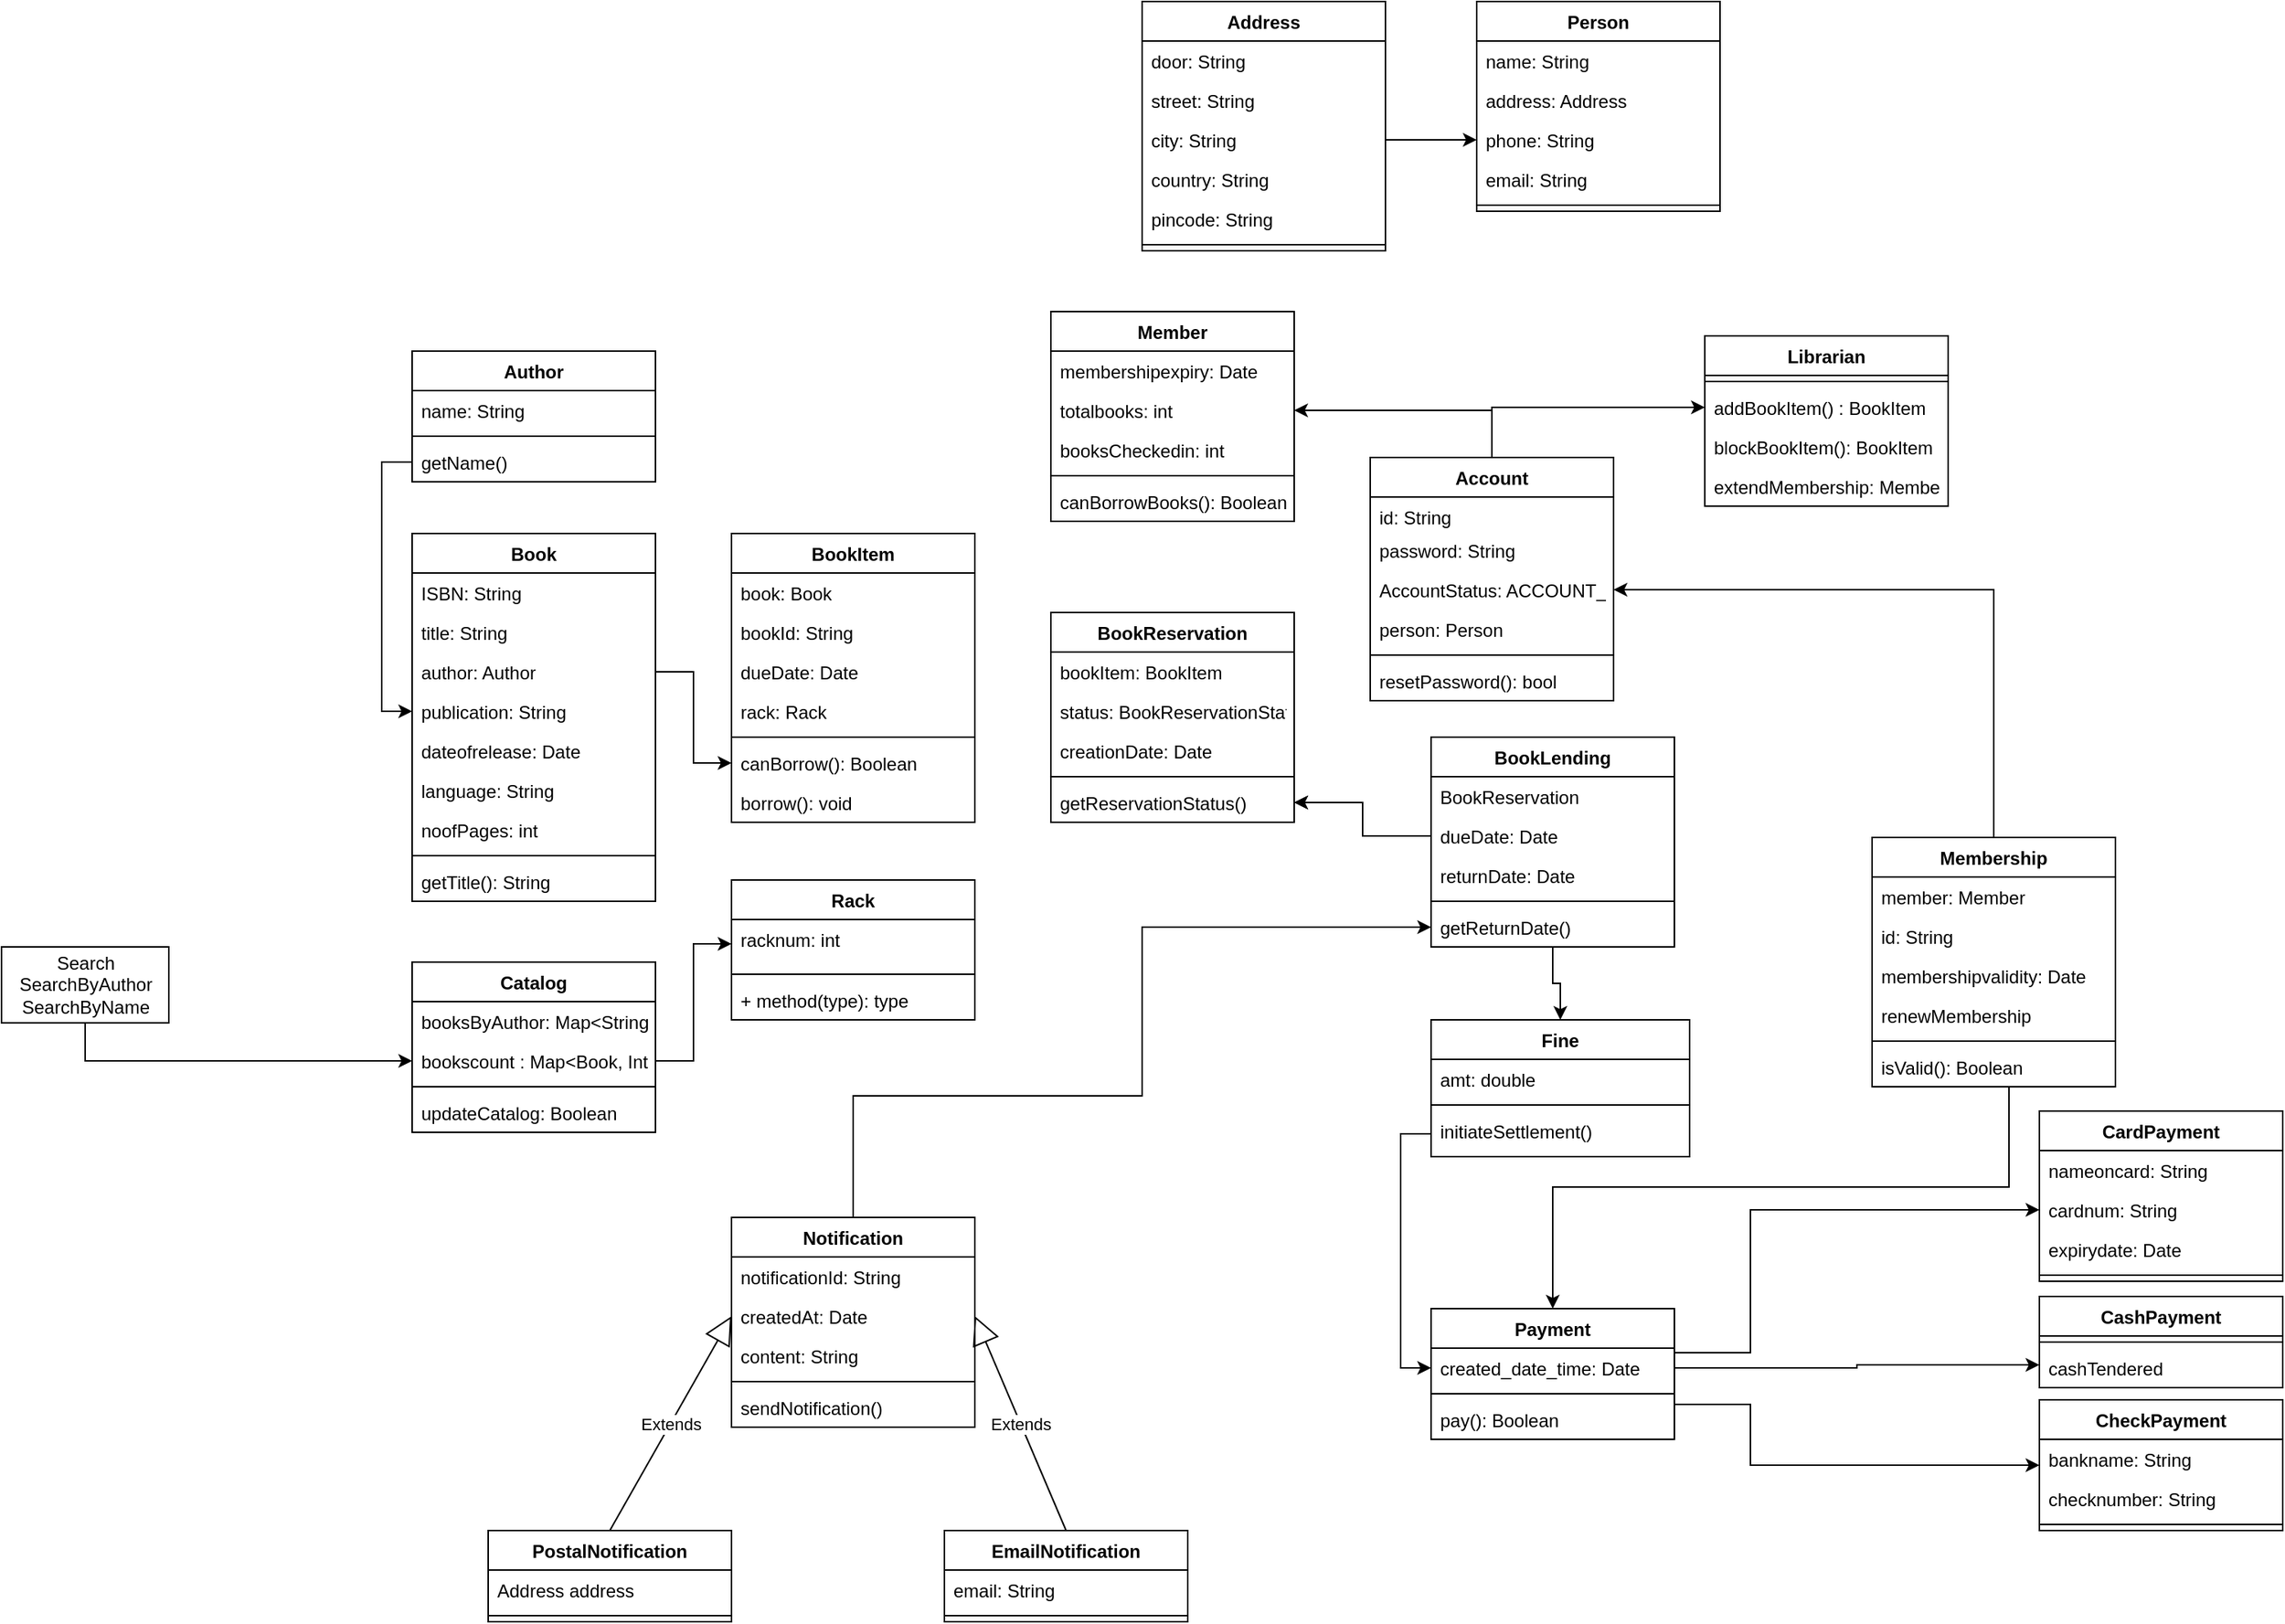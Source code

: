 <mxfile version="20.0.3" type="github">
  <diagram name="Page-1" id="929967ad-93f9-6ef4-fab6-5d389245f69c">
    <mxGraphModel dx="1038" dy="547" grid="1" gridSize="10" guides="1" tooltips="1" connect="1" arrows="1" fold="1" page="1" pageScale="1.5" pageWidth="1169" pageHeight="826" background="none" math="0" shadow="0">
      <root>
        <mxCell id="0" style=";html=1;" />
        <mxCell id="1" style=";html=1;" parent="0" />
        <mxCell id="6CaOJYa4ya2UThrh6aGW-163" style="edgeStyle=orthogonalEdgeStyle;rounded=0;orthogonalLoop=1;jettySize=auto;html=1;" edge="1" parent="1" source="6CaOJYa4ya2UThrh6aGW-1" target="6CaOJYa4ya2UThrh6aGW-20">
          <mxGeometry relative="1" as="geometry" />
        </mxCell>
        <mxCell id="6CaOJYa4ya2UThrh6aGW-165" style="edgeStyle=orthogonalEdgeStyle;rounded=0;orthogonalLoop=1;jettySize=auto;html=1;exitX=0.5;exitY=0;exitDx=0;exitDy=0;entryX=1;entryY=0.5;entryDx=0;entryDy=0;" edge="1" parent="1" source="6CaOJYa4ya2UThrh6aGW-1" target="6CaOJYa4ya2UThrh6aGW-27">
          <mxGeometry relative="1" as="geometry" />
        </mxCell>
        <mxCell id="6CaOJYa4ya2UThrh6aGW-1" value="Account" style="swimlane;fontStyle=1;align=center;verticalAlign=top;childLayout=stackLayout;horizontal=1;startSize=26;horizontalStack=0;resizeParent=1;resizeParentMax=0;resizeLast=0;collapsible=1;marginBottom=0;" vertex="1" parent="1">
          <mxGeometry x="1120" y="330" width="160" height="160" as="geometry" />
        </mxCell>
        <mxCell id="6CaOJYa4ya2UThrh6aGW-2" value="id: String" style="text;strokeColor=none;fillColor=none;align=left;verticalAlign=top;spacingLeft=4;spacingRight=4;overflow=hidden;rotatable=0;points=[[0,0.5],[1,0.5]];portConstraint=eastwest;" vertex="1" parent="6CaOJYa4ya2UThrh6aGW-1">
          <mxGeometry y="26" width="160" height="22" as="geometry" />
        </mxCell>
        <mxCell id="6CaOJYa4ya2UThrh6aGW-5" value="password: String" style="text;strokeColor=none;fillColor=none;align=left;verticalAlign=top;spacingLeft=4;spacingRight=4;overflow=hidden;rotatable=0;points=[[0,0.5],[1,0.5]];portConstraint=eastwest;" vertex="1" parent="6CaOJYa4ya2UThrh6aGW-1">
          <mxGeometry y="48" width="160" height="26" as="geometry" />
        </mxCell>
        <mxCell id="6CaOJYa4ya2UThrh6aGW-6" value="AccountStatus: ACCOUNT_STATUS" style="text;strokeColor=none;fillColor=none;align=left;verticalAlign=top;spacingLeft=4;spacingRight=4;overflow=hidden;rotatable=0;points=[[0,0.5],[1,0.5]];portConstraint=eastwest;" vertex="1" parent="6CaOJYa4ya2UThrh6aGW-1">
          <mxGeometry y="74" width="160" height="26" as="geometry" />
        </mxCell>
        <mxCell id="6CaOJYa4ya2UThrh6aGW-7" value="person: Person" style="text;strokeColor=none;fillColor=none;align=left;verticalAlign=top;spacingLeft=4;spacingRight=4;overflow=hidden;rotatable=0;points=[[0,0.5],[1,0.5]];portConstraint=eastwest;" vertex="1" parent="6CaOJYa4ya2UThrh6aGW-1">
          <mxGeometry y="100" width="160" height="26" as="geometry" />
        </mxCell>
        <mxCell id="6CaOJYa4ya2UThrh6aGW-3" value="" style="line;strokeWidth=1;fillColor=none;align=left;verticalAlign=middle;spacingTop=-1;spacingLeft=3;spacingRight=3;rotatable=0;labelPosition=right;points=[];portConstraint=eastwest;" vertex="1" parent="6CaOJYa4ya2UThrh6aGW-1">
          <mxGeometry y="126" width="160" height="8" as="geometry" />
        </mxCell>
        <mxCell id="6CaOJYa4ya2UThrh6aGW-4" value="resetPassword(): bool" style="text;strokeColor=none;fillColor=none;align=left;verticalAlign=top;spacingLeft=4;spacingRight=4;overflow=hidden;rotatable=0;points=[[0,0.5],[1,0.5]];portConstraint=eastwest;" vertex="1" parent="6CaOJYa4ya2UThrh6aGW-1">
          <mxGeometry y="134" width="160" height="26" as="geometry" />
        </mxCell>
        <mxCell id="6CaOJYa4ya2UThrh6aGW-17" value="Librarian" style="swimlane;fontStyle=1;align=center;verticalAlign=top;childLayout=stackLayout;horizontal=1;startSize=26;horizontalStack=0;resizeParent=1;resizeParentMax=0;resizeLast=0;collapsible=1;marginBottom=0;" vertex="1" parent="1">
          <mxGeometry x="1340" y="250" width="160" height="112" as="geometry" />
        </mxCell>
        <mxCell id="6CaOJYa4ya2UThrh6aGW-19" value="" style="line;strokeWidth=1;fillColor=none;align=left;verticalAlign=middle;spacingTop=-1;spacingLeft=3;spacingRight=3;rotatable=0;labelPosition=right;points=[];portConstraint=eastwest;" vertex="1" parent="6CaOJYa4ya2UThrh6aGW-17">
          <mxGeometry y="26" width="160" height="8" as="geometry" />
        </mxCell>
        <mxCell id="6CaOJYa4ya2UThrh6aGW-20" value="addBookItem() : BookItem" style="text;strokeColor=none;fillColor=none;align=left;verticalAlign=top;spacingLeft=4;spacingRight=4;overflow=hidden;rotatable=0;points=[[0,0.5],[1,0.5]];portConstraint=eastwest;" vertex="1" parent="6CaOJYa4ya2UThrh6aGW-17">
          <mxGeometry y="34" width="160" height="26" as="geometry" />
        </mxCell>
        <mxCell id="6CaOJYa4ya2UThrh6aGW-21" value="blockBookItem(): BookItem" style="text;strokeColor=none;fillColor=none;align=left;verticalAlign=top;spacingLeft=4;spacingRight=4;overflow=hidden;rotatable=0;points=[[0,0.5],[1,0.5]];portConstraint=eastwest;" vertex="1" parent="6CaOJYa4ya2UThrh6aGW-17">
          <mxGeometry y="60" width="160" height="26" as="geometry" />
        </mxCell>
        <mxCell id="6CaOJYa4ya2UThrh6aGW-22" value="extendMembership: Member" style="text;strokeColor=none;fillColor=none;align=left;verticalAlign=top;spacingLeft=4;spacingRight=4;overflow=hidden;rotatable=0;points=[[0,0.5],[1,0.5]];portConstraint=eastwest;" vertex="1" parent="6CaOJYa4ya2UThrh6aGW-17">
          <mxGeometry y="86" width="160" height="26" as="geometry" />
        </mxCell>
        <mxCell id="6CaOJYa4ya2UThrh6aGW-23" value="Member" style="swimlane;fontStyle=1;align=center;verticalAlign=top;childLayout=stackLayout;horizontal=1;startSize=26;horizontalStack=0;resizeParent=1;resizeParentMax=0;resizeLast=0;collapsible=1;marginBottom=0;" vertex="1" parent="1">
          <mxGeometry x="910" y="234" width="160" height="138" as="geometry" />
        </mxCell>
        <mxCell id="6CaOJYa4ya2UThrh6aGW-24" value="membershipexpiry: Date" style="text;strokeColor=none;fillColor=none;align=left;verticalAlign=top;spacingLeft=4;spacingRight=4;overflow=hidden;rotatable=0;points=[[0,0.5],[1,0.5]];portConstraint=eastwest;" vertex="1" parent="6CaOJYa4ya2UThrh6aGW-23">
          <mxGeometry y="26" width="160" height="26" as="geometry" />
        </mxCell>
        <mxCell id="6CaOJYa4ya2UThrh6aGW-27" value="totalbooks: int" style="text;strokeColor=none;fillColor=none;align=left;verticalAlign=top;spacingLeft=4;spacingRight=4;overflow=hidden;rotatable=0;points=[[0,0.5],[1,0.5]];portConstraint=eastwest;" vertex="1" parent="6CaOJYa4ya2UThrh6aGW-23">
          <mxGeometry y="52" width="160" height="26" as="geometry" />
        </mxCell>
        <mxCell id="6CaOJYa4ya2UThrh6aGW-28" value="booksCheckedin: int" style="text;strokeColor=none;fillColor=none;align=left;verticalAlign=top;spacingLeft=4;spacingRight=4;overflow=hidden;rotatable=0;points=[[0,0.5],[1,0.5]];portConstraint=eastwest;" vertex="1" parent="6CaOJYa4ya2UThrh6aGW-23">
          <mxGeometry y="78" width="160" height="26" as="geometry" />
        </mxCell>
        <mxCell id="6CaOJYa4ya2UThrh6aGW-25" value="" style="line;strokeWidth=1;fillColor=none;align=left;verticalAlign=middle;spacingTop=-1;spacingLeft=3;spacingRight=3;rotatable=0;labelPosition=right;points=[];portConstraint=eastwest;" vertex="1" parent="6CaOJYa4ya2UThrh6aGW-23">
          <mxGeometry y="104" width="160" height="8" as="geometry" />
        </mxCell>
        <mxCell id="6CaOJYa4ya2UThrh6aGW-26" value="canBorrowBooks(): Boolean" style="text;strokeColor=none;fillColor=none;align=left;verticalAlign=top;spacingLeft=4;spacingRight=4;overflow=hidden;rotatable=0;points=[[0,0.5],[1,0.5]];portConstraint=eastwest;" vertex="1" parent="6CaOJYa4ya2UThrh6aGW-23">
          <mxGeometry y="112" width="160" height="26" as="geometry" />
        </mxCell>
        <mxCell id="6CaOJYa4ya2UThrh6aGW-29" value="Person" style="swimlane;fontStyle=1;align=center;verticalAlign=top;childLayout=stackLayout;horizontal=1;startSize=26;horizontalStack=0;resizeParent=1;resizeParentMax=0;resizeLast=0;collapsible=1;marginBottom=0;" vertex="1" parent="1">
          <mxGeometry x="1190" y="30" width="160" height="138" as="geometry" />
        </mxCell>
        <mxCell id="6CaOJYa4ya2UThrh6aGW-30" value="name: String" style="text;strokeColor=none;fillColor=none;align=left;verticalAlign=top;spacingLeft=4;spacingRight=4;overflow=hidden;rotatable=0;points=[[0,0.5],[1,0.5]];portConstraint=eastwest;" vertex="1" parent="6CaOJYa4ya2UThrh6aGW-29">
          <mxGeometry y="26" width="160" height="26" as="geometry" />
        </mxCell>
        <mxCell id="6CaOJYa4ya2UThrh6aGW-33" value="address: Address" style="text;strokeColor=none;fillColor=none;align=left;verticalAlign=top;spacingLeft=4;spacingRight=4;overflow=hidden;rotatable=0;points=[[0,0.5],[1,0.5]];portConstraint=eastwest;" vertex="1" parent="6CaOJYa4ya2UThrh6aGW-29">
          <mxGeometry y="52" width="160" height="26" as="geometry" />
        </mxCell>
        <mxCell id="6CaOJYa4ya2UThrh6aGW-34" value="phone: String" style="text;strokeColor=none;fillColor=none;align=left;verticalAlign=top;spacingLeft=4;spacingRight=4;overflow=hidden;rotatable=0;points=[[0,0.5],[1,0.5]];portConstraint=eastwest;" vertex="1" parent="6CaOJYa4ya2UThrh6aGW-29">
          <mxGeometry y="78" width="160" height="26" as="geometry" />
        </mxCell>
        <mxCell id="6CaOJYa4ya2UThrh6aGW-35" value="email: String" style="text;strokeColor=none;fillColor=none;align=left;verticalAlign=top;spacingLeft=4;spacingRight=4;overflow=hidden;rotatable=0;points=[[0,0.5],[1,0.5]];portConstraint=eastwest;" vertex="1" parent="6CaOJYa4ya2UThrh6aGW-29">
          <mxGeometry y="104" width="160" height="26" as="geometry" />
        </mxCell>
        <mxCell id="6CaOJYa4ya2UThrh6aGW-31" value="" style="line;strokeWidth=1;fillColor=none;align=left;verticalAlign=middle;spacingTop=-1;spacingLeft=3;spacingRight=3;rotatable=0;labelPosition=right;points=[];portConstraint=eastwest;" vertex="1" parent="6CaOJYa4ya2UThrh6aGW-29">
          <mxGeometry y="130" width="160" height="8" as="geometry" />
        </mxCell>
        <mxCell id="6CaOJYa4ya2UThrh6aGW-36" value="Address" style="swimlane;fontStyle=1;align=center;verticalAlign=top;childLayout=stackLayout;horizontal=1;startSize=26;horizontalStack=0;resizeParent=1;resizeParentMax=0;resizeLast=0;collapsible=1;marginBottom=0;" vertex="1" parent="1">
          <mxGeometry x="970" y="30" width="160" height="164" as="geometry" />
        </mxCell>
        <mxCell id="6CaOJYa4ya2UThrh6aGW-41" value="door: String" style="text;strokeColor=none;fillColor=none;align=left;verticalAlign=top;spacingLeft=4;spacingRight=4;overflow=hidden;rotatable=0;points=[[0,0.5],[1,0.5]];portConstraint=eastwest;" vertex="1" parent="6CaOJYa4ya2UThrh6aGW-36">
          <mxGeometry y="26" width="160" height="26" as="geometry" />
        </mxCell>
        <mxCell id="6CaOJYa4ya2UThrh6aGW-42" value="street: String" style="text;strokeColor=none;fillColor=none;align=left;verticalAlign=top;spacingLeft=4;spacingRight=4;overflow=hidden;rotatable=0;points=[[0,0.5],[1,0.5]];portConstraint=eastwest;" vertex="1" parent="6CaOJYa4ya2UThrh6aGW-36">
          <mxGeometry y="52" width="160" height="26" as="geometry" />
        </mxCell>
        <mxCell id="6CaOJYa4ya2UThrh6aGW-43" value="city: String" style="text;strokeColor=none;fillColor=none;align=left;verticalAlign=top;spacingLeft=4;spacingRight=4;overflow=hidden;rotatable=0;points=[[0,0.5],[1,0.5]];portConstraint=eastwest;" vertex="1" parent="6CaOJYa4ya2UThrh6aGW-36">
          <mxGeometry y="78" width="160" height="26" as="geometry" />
        </mxCell>
        <mxCell id="6CaOJYa4ya2UThrh6aGW-44" value="country: String" style="text;strokeColor=none;fillColor=none;align=left;verticalAlign=top;spacingLeft=4;spacingRight=4;overflow=hidden;rotatable=0;points=[[0,0.5],[1,0.5]];portConstraint=eastwest;" vertex="1" parent="6CaOJYa4ya2UThrh6aGW-36">
          <mxGeometry y="104" width="160" height="26" as="geometry" />
        </mxCell>
        <mxCell id="6CaOJYa4ya2UThrh6aGW-37" value="pincode: String" style="text;strokeColor=none;fillColor=none;align=left;verticalAlign=top;spacingLeft=4;spacingRight=4;overflow=hidden;rotatable=0;points=[[0,0.5],[1,0.5]];portConstraint=eastwest;" vertex="1" parent="6CaOJYa4ya2UThrh6aGW-36">
          <mxGeometry y="130" width="160" height="26" as="geometry" />
        </mxCell>
        <mxCell id="6CaOJYa4ya2UThrh6aGW-38" value="" style="line;strokeWidth=1;fillColor=none;align=left;verticalAlign=middle;spacingTop=-1;spacingLeft=3;spacingRight=3;rotatable=0;labelPosition=right;points=[];portConstraint=eastwest;" vertex="1" parent="6CaOJYa4ya2UThrh6aGW-36">
          <mxGeometry y="156" width="160" height="8" as="geometry" />
        </mxCell>
        <mxCell id="6CaOJYa4ya2UThrh6aGW-40" value="" style="edgeStyle=orthogonalEdgeStyle;rounded=0;orthogonalLoop=1;jettySize=auto;html=1;exitX=1;exitY=0.5;exitDx=0;exitDy=0;" edge="1" parent="1" source="6CaOJYa4ya2UThrh6aGW-43" target="6CaOJYa4ya2UThrh6aGW-34">
          <mxGeometry relative="1" as="geometry" />
        </mxCell>
        <mxCell id="6CaOJYa4ya2UThrh6aGW-58" value="" style="edgeStyle=orthogonalEdgeStyle;rounded=0;orthogonalLoop=1;jettySize=auto;html=1;entryX=0;entryY=0.5;entryDx=0;entryDy=0;exitX=1;exitY=0.5;exitDx=0;exitDy=0;" edge="1" parent="1" source="6CaOJYa4ya2UThrh6aGW-50" target="6CaOJYa4ya2UThrh6aGW-59">
          <mxGeometry relative="1" as="geometry">
            <Array as="points">
              <mxPoint x="1370" y="919" />
              <mxPoint x="1370" y="825" />
            </Array>
          </mxGeometry>
        </mxCell>
        <mxCell id="6CaOJYa4ya2UThrh6aGW-46" value="Payment" style="swimlane;fontStyle=1;align=center;verticalAlign=top;childLayout=stackLayout;horizontal=1;startSize=26;horizontalStack=0;resizeParent=1;resizeParentMax=0;resizeLast=0;collapsible=1;marginBottom=0;" vertex="1" parent="1">
          <mxGeometry x="1160" y="890" width="160" height="86" as="geometry" />
        </mxCell>
        <mxCell id="6CaOJYa4ya2UThrh6aGW-50" value="created_date_time: Date" style="text;strokeColor=none;fillColor=none;align=left;verticalAlign=top;spacingLeft=4;spacingRight=4;overflow=hidden;rotatable=0;points=[[0,0.5],[1,0.5]];portConstraint=eastwest;" vertex="1" parent="6CaOJYa4ya2UThrh6aGW-46">
          <mxGeometry y="26" width="160" height="26" as="geometry" />
        </mxCell>
        <mxCell id="6CaOJYa4ya2UThrh6aGW-48" value="" style="line;strokeWidth=1;fillColor=none;align=left;verticalAlign=middle;spacingTop=-1;spacingLeft=3;spacingRight=3;rotatable=0;labelPosition=right;points=[];portConstraint=eastwest;" vertex="1" parent="6CaOJYa4ya2UThrh6aGW-46">
          <mxGeometry y="52" width="160" height="8" as="geometry" />
        </mxCell>
        <mxCell id="6CaOJYa4ya2UThrh6aGW-49" value="pay(): Boolean" style="text;strokeColor=none;fillColor=none;align=left;verticalAlign=top;spacingLeft=4;spacingRight=4;overflow=hidden;rotatable=0;points=[[0,0.5],[1,0.5]];portConstraint=eastwest;" vertex="1" parent="6CaOJYa4ya2UThrh6aGW-46">
          <mxGeometry y="60" width="160" height="26" as="geometry" />
        </mxCell>
        <mxCell id="6CaOJYa4ya2UThrh6aGW-53" value="CardPayment" style="swimlane;fontStyle=1;align=center;verticalAlign=top;childLayout=stackLayout;horizontal=1;startSize=26;horizontalStack=0;resizeParent=1;resizeParentMax=0;resizeLast=0;collapsible=1;marginBottom=0;" vertex="1" parent="1">
          <mxGeometry x="1560" y="760" width="160" height="112" as="geometry" />
        </mxCell>
        <mxCell id="6CaOJYa4ya2UThrh6aGW-54" value="nameoncard: String" style="text;strokeColor=none;fillColor=none;align=left;verticalAlign=top;spacingLeft=4;spacingRight=4;overflow=hidden;rotatable=0;points=[[0,0.5],[1,0.5]];portConstraint=eastwest;" vertex="1" parent="6CaOJYa4ya2UThrh6aGW-53">
          <mxGeometry y="26" width="160" height="26" as="geometry" />
        </mxCell>
        <mxCell id="6CaOJYa4ya2UThrh6aGW-59" value="cardnum: String" style="text;strokeColor=none;fillColor=none;align=left;verticalAlign=top;spacingLeft=4;spacingRight=4;overflow=hidden;rotatable=0;points=[[0,0.5],[1,0.5]];portConstraint=eastwest;" vertex="1" parent="6CaOJYa4ya2UThrh6aGW-53">
          <mxGeometry y="52" width="160" height="26" as="geometry" />
        </mxCell>
        <mxCell id="6CaOJYa4ya2UThrh6aGW-60" value="expirydate: Date" style="text;strokeColor=none;fillColor=none;align=left;verticalAlign=top;spacingLeft=4;spacingRight=4;overflow=hidden;rotatable=0;points=[[0,0.5],[1,0.5]];portConstraint=eastwest;" vertex="1" parent="6CaOJYa4ya2UThrh6aGW-53">
          <mxGeometry y="78" width="160" height="26" as="geometry" />
        </mxCell>
        <mxCell id="6CaOJYa4ya2UThrh6aGW-55" value="" style="line;strokeWidth=1;fillColor=none;align=left;verticalAlign=middle;spacingTop=-1;spacingLeft=3;spacingRight=3;rotatable=0;labelPosition=right;points=[];portConstraint=eastwest;" vertex="1" parent="6CaOJYa4ya2UThrh6aGW-53">
          <mxGeometry y="104" width="160" height="8" as="geometry" />
        </mxCell>
        <mxCell id="6CaOJYa4ya2UThrh6aGW-61" value="CashPayment" style="swimlane;fontStyle=1;align=center;verticalAlign=top;childLayout=stackLayout;horizontal=1;startSize=26;horizontalStack=0;resizeParent=1;resizeParentMax=0;resizeLast=0;collapsible=1;marginBottom=0;" vertex="1" parent="1">
          <mxGeometry x="1560" y="882" width="160" height="60" as="geometry" />
        </mxCell>
        <mxCell id="6CaOJYa4ya2UThrh6aGW-63" value="" style="line;strokeWidth=1;fillColor=none;align=left;verticalAlign=middle;spacingTop=-1;spacingLeft=3;spacingRight=3;rotatable=0;labelPosition=right;points=[];portConstraint=eastwest;" vertex="1" parent="6CaOJYa4ya2UThrh6aGW-61">
          <mxGeometry y="26" width="160" height="8" as="geometry" />
        </mxCell>
        <mxCell id="6CaOJYa4ya2UThrh6aGW-64" value="cashTendered" style="text;strokeColor=none;fillColor=none;align=left;verticalAlign=top;spacingLeft=4;spacingRight=4;overflow=hidden;rotatable=0;points=[[0,0.5],[1,0.5]];portConstraint=eastwest;" vertex="1" parent="6CaOJYa4ya2UThrh6aGW-61">
          <mxGeometry y="34" width="160" height="26" as="geometry" />
        </mxCell>
        <mxCell id="6CaOJYa4ya2UThrh6aGW-65" style="edgeStyle=orthogonalEdgeStyle;rounded=0;orthogonalLoop=1;jettySize=auto;html=1;exitX=1;exitY=0.5;exitDx=0;exitDy=0;entryX=0;entryY=0.75;entryDx=0;entryDy=0;" edge="1" parent="1" source="6CaOJYa4ya2UThrh6aGW-50" target="6CaOJYa4ya2UThrh6aGW-61">
          <mxGeometry relative="1" as="geometry" />
        </mxCell>
        <mxCell id="6CaOJYa4ya2UThrh6aGW-66" value="CheckPayment" style="swimlane;fontStyle=1;align=center;verticalAlign=top;childLayout=stackLayout;horizontal=1;startSize=26;horizontalStack=0;resizeParent=1;resizeParentMax=0;resizeLast=0;collapsible=1;marginBottom=0;" vertex="1" parent="1">
          <mxGeometry x="1560" y="950" width="160" height="86" as="geometry" />
        </mxCell>
        <mxCell id="6CaOJYa4ya2UThrh6aGW-67" value="bankname: String" style="text;strokeColor=none;fillColor=none;align=left;verticalAlign=top;spacingLeft=4;spacingRight=4;overflow=hidden;rotatable=0;points=[[0,0.5],[1,0.5]];portConstraint=eastwest;" vertex="1" parent="6CaOJYa4ya2UThrh6aGW-66">
          <mxGeometry y="26" width="160" height="26" as="geometry" />
        </mxCell>
        <mxCell id="6CaOJYa4ya2UThrh6aGW-71" value="checknumber: String" style="text;strokeColor=none;fillColor=none;align=left;verticalAlign=top;spacingLeft=4;spacingRight=4;overflow=hidden;rotatable=0;points=[[0,0.5],[1,0.5]];portConstraint=eastwest;" vertex="1" parent="6CaOJYa4ya2UThrh6aGW-66">
          <mxGeometry y="52" width="160" height="26" as="geometry" />
        </mxCell>
        <mxCell id="6CaOJYa4ya2UThrh6aGW-68" value="" style="line;strokeWidth=1;fillColor=none;align=left;verticalAlign=middle;spacingTop=-1;spacingLeft=3;spacingRight=3;rotatable=0;labelPosition=right;points=[];portConstraint=eastwest;" vertex="1" parent="6CaOJYa4ya2UThrh6aGW-66">
          <mxGeometry y="78" width="160" height="8" as="geometry" />
        </mxCell>
        <mxCell id="6CaOJYa4ya2UThrh6aGW-70" style="edgeStyle=orthogonalEdgeStyle;rounded=0;orthogonalLoop=1;jettySize=auto;html=1;exitX=1;exitY=0.5;exitDx=0;exitDy=0;entryX=0;entryY=0.5;entryDx=0;entryDy=0;" edge="1" parent="1" source="6CaOJYa4ya2UThrh6aGW-49" target="6CaOJYa4ya2UThrh6aGW-66">
          <mxGeometry relative="1" as="geometry">
            <Array as="points">
              <mxPoint x="1370" y="953" />
              <mxPoint x="1370" y="993" />
            </Array>
          </mxGeometry>
        </mxCell>
        <mxCell id="6CaOJYa4ya2UThrh6aGW-72" value="Fine" style="swimlane;fontStyle=1;align=center;verticalAlign=top;childLayout=stackLayout;horizontal=1;startSize=26;horizontalStack=0;resizeParent=1;resizeParentMax=0;resizeLast=0;collapsible=1;marginBottom=0;" vertex="1" parent="1">
          <mxGeometry x="1160" y="700" width="170" height="90" as="geometry" />
        </mxCell>
        <mxCell id="6CaOJYa4ya2UThrh6aGW-82" value="amt: double" style="text;strokeColor=none;fillColor=none;align=left;verticalAlign=top;spacingLeft=4;spacingRight=4;overflow=hidden;rotatable=0;points=[[0,0.5],[1,0.5]];portConstraint=eastwest;" vertex="1" parent="6CaOJYa4ya2UThrh6aGW-72">
          <mxGeometry y="26" width="170" height="26" as="geometry" />
        </mxCell>
        <mxCell id="6CaOJYa4ya2UThrh6aGW-74" value="" style="line;strokeWidth=1;fillColor=none;align=left;verticalAlign=middle;spacingTop=-1;spacingLeft=3;spacingRight=3;rotatable=0;labelPosition=right;points=[];portConstraint=eastwest;" vertex="1" parent="6CaOJYa4ya2UThrh6aGW-72">
          <mxGeometry y="52" width="170" height="8" as="geometry" />
        </mxCell>
        <mxCell id="6CaOJYa4ya2UThrh6aGW-75" value="initiateSettlement()" style="text;strokeColor=none;fillColor=none;align=left;verticalAlign=top;spacingLeft=4;spacingRight=4;overflow=hidden;rotatable=0;points=[[0,0.5],[1,0.5]];portConstraint=eastwest;" vertex="1" parent="6CaOJYa4ya2UThrh6aGW-72">
          <mxGeometry y="60" width="170" height="30" as="geometry" />
        </mxCell>
        <mxCell id="6CaOJYa4ya2UThrh6aGW-192" style="edgeStyle=orthogonalEdgeStyle;rounded=0;orthogonalLoop=1;jettySize=auto;html=1;entryX=1;entryY=0.5;entryDx=0;entryDy=0;" edge="1" parent="1" source="6CaOJYa4ya2UThrh6aGW-76" target="6CaOJYa4ya2UThrh6aGW-6">
          <mxGeometry relative="1" as="geometry" />
        </mxCell>
        <mxCell id="6CaOJYa4ya2UThrh6aGW-76" value="Membership" style="swimlane;fontStyle=1;align=center;verticalAlign=top;childLayout=stackLayout;horizontal=1;startSize=26;horizontalStack=0;resizeParent=1;resizeParentMax=0;resizeLast=0;collapsible=1;marginBottom=0;" vertex="1" parent="1">
          <mxGeometry x="1450" y="580" width="160" height="164" as="geometry" />
        </mxCell>
        <mxCell id="6CaOJYa4ya2UThrh6aGW-77" value="member: Member" style="text;strokeColor=none;fillColor=none;align=left;verticalAlign=top;spacingLeft=4;spacingRight=4;overflow=hidden;rotatable=0;points=[[0,0.5],[1,0.5]];portConstraint=eastwest;" vertex="1" parent="6CaOJYa4ya2UThrh6aGW-76">
          <mxGeometry y="26" width="160" height="26" as="geometry" />
        </mxCell>
        <mxCell id="6CaOJYa4ya2UThrh6aGW-89" value="id: String" style="text;strokeColor=none;fillColor=none;align=left;verticalAlign=top;spacingLeft=4;spacingRight=4;overflow=hidden;rotatable=0;points=[[0,0.5],[1,0.5]];portConstraint=eastwest;" vertex="1" parent="6CaOJYa4ya2UThrh6aGW-76">
          <mxGeometry y="52" width="160" height="26" as="geometry" />
        </mxCell>
        <mxCell id="6CaOJYa4ya2UThrh6aGW-83" value="membershipvalidity: Date" style="text;strokeColor=none;fillColor=none;align=left;verticalAlign=top;spacingLeft=4;spacingRight=4;overflow=hidden;rotatable=0;points=[[0,0.5],[1,0.5]];portConstraint=eastwest;" vertex="1" parent="6CaOJYa4ya2UThrh6aGW-76">
          <mxGeometry y="78" width="160" height="26" as="geometry" />
        </mxCell>
        <mxCell id="6CaOJYa4ya2UThrh6aGW-85" value="renewMembership" style="text;strokeColor=none;fillColor=none;align=left;verticalAlign=top;spacingLeft=4;spacingRight=4;overflow=hidden;rotatable=0;points=[[0,0.5],[1,0.5]];portConstraint=eastwest;" vertex="1" parent="6CaOJYa4ya2UThrh6aGW-76">
          <mxGeometry y="104" width="160" height="26" as="geometry" />
        </mxCell>
        <mxCell id="6CaOJYa4ya2UThrh6aGW-78" value="" style="line;strokeWidth=1;fillColor=none;align=left;verticalAlign=middle;spacingTop=-1;spacingLeft=3;spacingRight=3;rotatable=0;labelPosition=right;points=[];portConstraint=eastwest;" vertex="1" parent="6CaOJYa4ya2UThrh6aGW-76">
          <mxGeometry y="130" width="160" height="8" as="geometry" />
        </mxCell>
        <mxCell id="6CaOJYa4ya2UThrh6aGW-79" value="isValid(): Boolean" style="text;strokeColor=none;fillColor=none;align=left;verticalAlign=top;spacingLeft=4;spacingRight=4;overflow=hidden;rotatable=0;points=[[0,0.5],[1,0.5]];portConstraint=eastwest;" vertex="1" parent="6CaOJYa4ya2UThrh6aGW-76">
          <mxGeometry y="138" width="160" height="26" as="geometry" />
        </mxCell>
        <mxCell id="6CaOJYa4ya2UThrh6aGW-86" style="edgeStyle=orthogonalEdgeStyle;rounded=0;orthogonalLoop=1;jettySize=auto;html=1;" edge="1" parent="1" source="6CaOJYa4ya2UThrh6aGW-79" target="6CaOJYa4ya2UThrh6aGW-46">
          <mxGeometry relative="1" as="geometry">
            <Array as="points">
              <mxPoint x="1540" y="810" />
              <mxPoint x="1240" y="810" />
            </Array>
          </mxGeometry>
        </mxCell>
        <mxCell id="6CaOJYa4ya2UThrh6aGW-87" style="edgeStyle=orthogonalEdgeStyle;rounded=0;orthogonalLoop=1;jettySize=auto;html=1;entryX=0;entryY=0.5;entryDx=0;entryDy=0;" edge="1" parent="1" source="6CaOJYa4ya2UThrh6aGW-75" target="6CaOJYa4ya2UThrh6aGW-50">
          <mxGeometry relative="1" as="geometry" />
        </mxCell>
        <mxCell id="6CaOJYa4ya2UThrh6aGW-90" value="Author" style="swimlane;fontStyle=1;align=center;verticalAlign=top;childLayout=stackLayout;horizontal=1;startSize=26;horizontalStack=0;resizeParent=1;resizeParentMax=0;resizeLast=0;collapsible=1;marginBottom=0;" vertex="1" parent="1">
          <mxGeometry x="490" y="260" width="160" height="86" as="geometry" />
        </mxCell>
        <mxCell id="6CaOJYa4ya2UThrh6aGW-91" value="name: String" style="text;strokeColor=none;fillColor=none;align=left;verticalAlign=top;spacingLeft=4;spacingRight=4;overflow=hidden;rotatable=0;points=[[0,0.5],[1,0.5]];portConstraint=eastwest;" vertex="1" parent="6CaOJYa4ya2UThrh6aGW-90">
          <mxGeometry y="26" width="160" height="26" as="geometry" />
        </mxCell>
        <mxCell id="6CaOJYa4ya2UThrh6aGW-92" value="" style="line;strokeWidth=1;fillColor=none;align=left;verticalAlign=middle;spacingTop=-1;spacingLeft=3;spacingRight=3;rotatable=0;labelPosition=right;points=[];portConstraint=eastwest;" vertex="1" parent="6CaOJYa4ya2UThrh6aGW-90">
          <mxGeometry y="52" width="160" height="8" as="geometry" />
        </mxCell>
        <mxCell id="6CaOJYa4ya2UThrh6aGW-93" value="getName()" style="text;strokeColor=none;fillColor=none;align=left;verticalAlign=top;spacingLeft=4;spacingRight=4;overflow=hidden;rotatable=0;points=[[0,0.5],[1,0.5]];portConstraint=eastwest;" vertex="1" parent="6CaOJYa4ya2UThrh6aGW-90">
          <mxGeometry y="60" width="160" height="26" as="geometry" />
        </mxCell>
        <mxCell id="6CaOJYa4ya2UThrh6aGW-94" value="Book" style="swimlane;fontStyle=1;align=center;verticalAlign=top;childLayout=stackLayout;horizontal=1;startSize=26;horizontalStack=0;resizeParent=1;resizeParentMax=0;resizeLast=0;collapsible=1;marginBottom=0;" vertex="1" parent="1">
          <mxGeometry x="490" y="380" width="160" height="242" as="geometry" />
        </mxCell>
        <mxCell id="6CaOJYa4ya2UThrh6aGW-95" value="ISBN: String" style="text;strokeColor=none;fillColor=none;align=left;verticalAlign=top;spacingLeft=4;spacingRight=4;overflow=hidden;rotatable=0;points=[[0,0.5],[1,0.5]];portConstraint=eastwest;" vertex="1" parent="6CaOJYa4ya2UThrh6aGW-94">
          <mxGeometry y="26" width="160" height="26" as="geometry" />
        </mxCell>
        <mxCell id="6CaOJYa4ya2UThrh6aGW-98" value="title: String" style="text;strokeColor=none;fillColor=none;align=left;verticalAlign=top;spacingLeft=4;spacingRight=4;overflow=hidden;rotatable=0;points=[[0,0.5],[1,0.5]];portConstraint=eastwest;" vertex="1" parent="6CaOJYa4ya2UThrh6aGW-94">
          <mxGeometry y="52" width="160" height="26" as="geometry" />
        </mxCell>
        <mxCell id="6CaOJYa4ya2UThrh6aGW-99" value="author: Author" style="text;strokeColor=none;fillColor=none;align=left;verticalAlign=top;spacingLeft=4;spacingRight=4;overflow=hidden;rotatable=0;points=[[0,0.5],[1,0.5]];portConstraint=eastwest;" vertex="1" parent="6CaOJYa4ya2UThrh6aGW-94">
          <mxGeometry y="78" width="160" height="26" as="geometry" />
        </mxCell>
        <mxCell id="6CaOJYa4ya2UThrh6aGW-100" value="publication: String" style="text;strokeColor=none;fillColor=none;align=left;verticalAlign=top;spacingLeft=4;spacingRight=4;overflow=hidden;rotatable=0;points=[[0,0.5],[1,0.5]];portConstraint=eastwest;" vertex="1" parent="6CaOJYa4ya2UThrh6aGW-94">
          <mxGeometry y="104" width="160" height="26" as="geometry" />
        </mxCell>
        <mxCell id="6CaOJYa4ya2UThrh6aGW-101" value="dateofrelease: Date" style="text;strokeColor=none;fillColor=none;align=left;verticalAlign=top;spacingLeft=4;spacingRight=4;overflow=hidden;rotatable=0;points=[[0,0.5],[1,0.5]];portConstraint=eastwest;" vertex="1" parent="6CaOJYa4ya2UThrh6aGW-94">
          <mxGeometry y="130" width="160" height="26" as="geometry" />
        </mxCell>
        <mxCell id="6CaOJYa4ya2UThrh6aGW-102" value="language: String" style="text;strokeColor=none;fillColor=none;align=left;verticalAlign=top;spacingLeft=4;spacingRight=4;overflow=hidden;rotatable=0;points=[[0,0.5],[1,0.5]];portConstraint=eastwest;" vertex="1" parent="6CaOJYa4ya2UThrh6aGW-94">
          <mxGeometry y="156" width="160" height="26" as="geometry" />
        </mxCell>
        <mxCell id="6CaOJYa4ya2UThrh6aGW-103" value="noofPages: int" style="text;strokeColor=none;fillColor=none;align=left;verticalAlign=top;spacingLeft=4;spacingRight=4;overflow=hidden;rotatable=0;points=[[0,0.5],[1,0.5]];portConstraint=eastwest;" vertex="1" parent="6CaOJYa4ya2UThrh6aGW-94">
          <mxGeometry y="182" width="160" height="26" as="geometry" />
        </mxCell>
        <mxCell id="6CaOJYa4ya2UThrh6aGW-96" value="" style="line;strokeWidth=1;fillColor=none;align=left;verticalAlign=middle;spacingTop=-1;spacingLeft=3;spacingRight=3;rotatable=0;labelPosition=right;points=[];portConstraint=eastwest;" vertex="1" parent="6CaOJYa4ya2UThrh6aGW-94">
          <mxGeometry y="208" width="160" height="8" as="geometry" />
        </mxCell>
        <mxCell id="6CaOJYa4ya2UThrh6aGW-97" value="getTitle(): String" style="text;strokeColor=none;fillColor=none;align=left;verticalAlign=top;spacingLeft=4;spacingRight=4;overflow=hidden;rotatable=0;points=[[0,0.5],[1,0.5]];portConstraint=eastwest;" vertex="1" parent="6CaOJYa4ya2UThrh6aGW-94">
          <mxGeometry y="216" width="160" height="26" as="geometry" />
        </mxCell>
        <mxCell id="6CaOJYa4ya2UThrh6aGW-104" value="BookItem" style="swimlane;fontStyle=1;align=center;verticalAlign=top;childLayout=stackLayout;horizontal=1;startSize=26;horizontalStack=0;resizeParent=1;resizeParentMax=0;resizeLast=0;collapsible=1;marginBottom=0;" vertex="1" parent="1">
          <mxGeometry x="700" y="380" width="160" height="190" as="geometry" />
        </mxCell>
        <mxCell id="6CaOJYa4ya2UThrh6aGW-105" value="book: Book" style="text;strokeColor=none;fillColor=none;align=left;verticalAlign=top;spacingLeft=4;spacingRight=4;overflow=hidden;rotatable=0;points=[[0,0.5],[1,0.5]];portConstraint=eastwest;" vertex="1" parent="6CaOJYa4ya2UThrh6aGW-104">
          <mxGeometry y="26" width="160" height="26" as="geometry" />
        </mxCell>
        <mxCell id="6CaOJYa4ya2UThrh6aGW-108" value="bookId: String" style="text;strokeColor=none;fillColor=none;align=left;verticalAlign=top;spacingLeft=4;spacingRight=4;overflow=hidden;rotatable=0;points=[[0,0.5],[1,0.5]];portConstraint=eastwest;" vertex="1" parent="6CaOJYa4ya2UThrh6aGW-104">
          <mxGeometry y="52" width="160" height="26" as="geometry" />
        </mxCell>
        <mxCell id="6CaOJYa4ya2UThrh6aGW-114" value="dueDate: Date" style="text;strokeColor=none;fillColor=none;align=left;verticalAlign=top;spacingLeft=4;spacingRight=4;overflow=hidden;rotatable=0;points=[[0,0.5],[1,0.5]];portConstraint=eastwest;" vertex="1" parent="6CaOJYa4ya2UThrh6aGW-104">
          <mxGeometry y="78" width="160" height="26" as="geometry" />
        </mxCell>
        <mxCell id="6CaOJYa4ya2UThrh6aGW-123" value="rack: Rack" style="text;strokeColor=none;fillColor=none;align=left;verticalAlign=top;spacingLeft=4;spacingRight=4;overflow=hidden;rotatable=0;points=[[0,0.5],[1,0.5]];portConstraint=eastwest;" vertex="1" parent="6CaOJYa4ya2UThrh6aGW-104">
          <mxGeometry y="104" width="160" height="26" as="geometry" />
        </mxCell>
        <mxCell id="6CaOJYa4ya2UThrh6aGW-106" value="" style="line;strokeWidth=1;fillColor=none;align=left;verticalAlign=middle;spacingTop=-1;spacingLeft=3;spacingRight=3;rotatable=0;labelPosition=right;points=[];portConstraint=eastwest;" vertex="1" parent="6CaOJYa4ya2UThrh6aGW-104">
          <mxGeometry y="130" width="160" height="8" as="geometry" />
        </mxCell>
        <mxCell id="6CaOJYa4ya2UThrh6aGW-107" value="canBorrow(): Boolean" style="text;strokeColor=none;fillColor=none;align=left;verticalAlign=top;spacingLeft=4;spacingRight=4;overflow=hidden;rotatable=0;points=[[0,0.5],[1,0.5]];portConstraint=eastwest;" vertex="1" parent="6CaOJYa4ya2UThrh6aGW-104">
          <mxGeometry y="138" width="160" height="26" as="geometry" />
        </mxCell>
        <mxCell id="6CaOJYa4ya2UThrh6aGW-115" value="borrow(): void" style="text;strokeColor=none;fillColor=none;align=left;verticalAlign=top;spacingLeft=4;spacingRight=4;overflow=hidden;rotatable=0;points=[[0,0.5],[1,0.5]];portConstraint=eastwest;" vertex="1" parent="6CaOJYa4ya2UThrh6aGW-104">
          <mxGeometry y="164" width="160" height="26" as="geometry" />
        </mxCell>
        <mxCell id="6CaOJYa4ya2UThrh6aGW-116" value="" style="edgeStyle=orthogonalEdgeStyle;rounded=0;orthogonalLoop=1;jettySize=auto;html=1;" edge="1" parent="1" source="6CaOJYa4ya2UThrh6aGW-99" target="6CaOJYa4ya2UThrh6aGW-107">
          <mxGeometry relative="1" as="geometry" />
        </mxCell>
        <mxCell id="6CaOJYa4ya2UThrh6aGW-117" style="edgeStyle=orthogonalEdgeStyle;rounded=0;orthogonalLoop=1;jettySize=auto;html=1;entryX=0;entryY=0.5;entryDx=0;entryDy=0;" edge="1" parent="1" source="6CaOJYa4ya2UThrh6aGW-93" target="6CaOJYa4ya2UThrh6aGW-100">
          <mxGeometry relative="1" as="geometry" />
        </mxCell>
        <mxCell id="6CaOJYa4ya2UThrh6aGW-118" value="Rack" style="swimlane;fontStyle=1;align=center;verticalAlign=top;childLayout=stackLayout;horizontal=1;startSize=26;horizontalStack=0;resizeParent=1;resizeParentMax=0;resizeLast=0;collapsible=1;marginBottom=0;" vertex="1" parent="1">
          <mxGeometry x="700" y="608" width="160" height="92" as="geometry" />
        </mxCell>
        <mxCell id="6CaOJYa4ya2UThrh6aGW-119" value="racknum: int" style="text;strokeColor=none;fillColor=none;align=left;verticalAlign=top;spacingLeft=4;spacingRight=4;overflow=hidden;rotatable=0;points=[[0,0.5],[1,0.5]];portConstraint=eastwest;" vertex="1" parent="6CaOJYa4ya2UThrh6aGW-118">
          <mxGeometry y="26" width="160" height="32" as="geometry" />
        </mxCell>
        <mxCell id="6CaOJYa4ya2UThrh6aGW-120" value="" style="line;strokeWidth=1;fillColor=none;align=left;verticalAlign=middle;spacingTop=-1;spacingLeft=3;spacingRight=3;rotatable=0;labelPosition=right;points=[];portConstraint=eastwest;" vertex="1" parent="6CaOJYa4ya2UThrh6aGW-118">
          <mxGeometry y="58" width="160" height="8" as="geometry" />
        </mxCell>
        <mxCell id="6CaOJYa4ya2UThrh6aGW-121" value="+ method(type): type" style="text;strokeColor=none;fillColor=none;align=left;verticalAlign=top;spacingLeft=4;spacingRight=4;overflow=hidden;rotatable=0;points=[[0,0.5],[1,0.5]];portConstraint=eastwest;" vertex="1" parent="6CaOJYa4ya2UThrh6aGW-118">
          <mxGeometry y="66" width="160" height="26" as="geometry" />
        </mxCell>
        <mxCell id="6CaOJYa4ya2UThrh6aGW-125" value="Catalog" style="swimlane;fontStyle=1;align=center;verticalAlign=top;childLayout=stackLayout;horizontal=1;startSize=26;horizontalStack=0;resizeParent=1;resizeParentMax=0;resizeLast=0;collapsible=1;marginBottom=0;" vertex="1" parent="1">
          <mxGeometry x="490" y="662" width="160" height="112" as="geometry" />
        </mxCell>
        <mxCell id="6CaOJYa4ya2UThrh6aGW-129" value="booksByAuthor: Map&lt;String, List&lt;Book&gt;&gt;" style="text;strokeColor=none;fillColor=none;align=left;verticalAlign=top;spacingLeft=4;spacingRight=4;overflow=hidden;rotatable=0;points=[[0,0.5],[1,0.5]];portConstraint=eastwest;" vertex="1" parent="6CaOJYa4ya2UThrh6aGW-125">
          <mxGeometry y="26" width="160" height="26" as="geometry" />
        </mxCell>
        <mxCell id="6CaOJYa4ya2UThrh6aGW-130" value="bookscount : Map&lt;Book, Integer&gt; " style="text;strokeColor=none;fillColor=none;align=left;verticalAlign=top;spacingLeft=4;spacingRight=4;overflow=hidden;rotatable=0;points=[[0,0.5],[1,0.5]];portConstraint=eastwest;" vertex="1" parent="6CaOJYa4ya2UThrh6aGW-125">
          <mxGeometry y="52" width="160" height="26" as="geometry" />
        </mxCell>
        <mxCell id="6CaOJYa4ya2UThrh6aGW-127" value="" style="line;strokeWidth=1;fillColor=none;align=left;verticalAlign=middle;spacingTop=-1;spacingLeft=3;spacingRight=3;rotatable=0;labelPosition=right;points=[];portConstraint=eastwest;" vertex="1" parent="6CaOJYa4ya2UThrh6aGW-125">
          <mxGeometry y="78" width="160" height="8" as="geometry" />
        </mxCell>
        <mxCell id="6CaOJYa4ya2UThrh6aGW-128" value="updateCatalog: Boolean" style="text;strokeColor=none;fillColor=none;align=left;verticalAlign=top;spacingLeft=4;spacingRight=4;overflow=hidden;rotatable=0;points=[[0,0.5],[1,0.5]];portConstraint=eastwest;" vertex="1" parent="6CaOJYa4ya2UThrh6aGW-125">
          <mxGeometry y="86" width="160" height="26" as="geometry" />
        </mxCell>
        <mxCell id="6CaOJYa4ya2UThrh6aGW-136" style="edgeStyle=orthogonalEdgeStyle;rounded=0;orthogonalLoop=1;jettySize=auto;html=1;entryX=0;entryY=0.5;entryDx=0;entryDy=0;" edge="1" parent="1" source="6CaOJYa4ya2UThrh6aGW-135" target="6CaOJYa4ya2UThrh6aGW-130">
          <mxGeometry relative="1" as="geometry" />
        </mxCell>
        <mxCell id="6CaOJYa4ya2UThrh6aGW-135" value="Search&lt;br&gt;SearchByAuthor&lt;br&gt;SearchByName" style="html=1;" vertex="1" parent="1">
          <mxGeometry x="220" y="652" width="110" height="50" as="geometry" />
        </mxCell>
        <mxCell id="6CaOJYa4ya2UThrh6aGW-193" style="edgeStyle=orthogonalEdgeStyle;rounded=0;orthogonalLoop=1;jettySize=auto;html=1;exitX=0.5;exitY=0;exitDx=0;exitDy=0;entryX=0;entryY=0.5;entryDx=0;entryDy=0;" edge="1" parent="1" source="6CaOJYa4ya2UThrh6aGW-137" target="6CaOJYa4ya2UThrh6aGW-179">
          <mxGeometry relative="1" as="geometry">
            <Array as="points">
              <mxPoint x="780" y="750" />
              <mxPoint x="970" y="750" />
              <mxPoint x="970" y="639" />
            </Array>
          </mxGeometry>
        </mxCell>
        <mxCell id="6CaOJYa4ya2UThrh6aGW-137" value="Notification" style="swimlane;fontStyle=1;align=center;verticalAlign=top;childLayout=stackLayout;horizontal=1;startSize=26;horizontalStack=0;resizeParent=1;resizeParentMax=0;resizeLast=0;collapsible=1;marginBottom=0;" vertex="1" parent="1">
          <mxGeometry x="700" y="830" width="160" height="138" as="geometry" />
        </mxCell>
        <mxCell id="6CaOJYa4ya2UThrh6aGW-138" value="notificationId: String" style="text;strokeColor=none;fillColor=none;align=left;verticalAlign=top;spacingLeft=4;spacingRight=4;overflow=hidden;rotatable=0;points=[[0,0.5],[1,0.5]];portConstraint=eastwest;" vertex="1" parent="6CaOJYa4ya2UThrh6aGW-137">
          <mxGeometry y="26" width="160" height="26" as="geometry" />
        </mxCell>
        <mxCell id="6CaOJYa4ya2UThrh6aGW-141" value="createdAt: Date" style="text;strokeColor=none;fillColor=none;align=left;verticalAlign=top;spacingLeft=4;spacingRight=4;overflow=hidden;rotatable=0;points=[[0,0.5],[1,0.5]];portConstraint=eastwest;" vertex="1" parent="6CaOJYa4ya2UThrh6aGW-137">
          <mxGeometry y="52" width="160" height="26" as="geometry" />
        </mxCell>
        <mxCell id="6CaOJYa4ya2UThrh6aGW-142" value="content: String" style="text;strokeColor=none;fillColor=none;align=left;verticalAlign=top;spacingLeft=4;spacingRight=4;overflow=hidden;rotatable=0;points=[[0,0.5],[1,0.5]];portConstraint=eastwest;" vertex="1" parent="6CaOJYa4ya2UThrh6aGW-137">
          <mxGeometry y="78" width="160" height="26" as="geometry" />
        </mxCell>
        <mxCell id="6CaOJYa4ya2UThrh6aGW-139" value="" style="line;strokeWidth=1;fillColor=none;align=left;verticalAlign=middle;spacingTop=-1;spacingLeft=3;spacingRight=3;rotatable=0;labelPosition=right;points=[];portConstraint=eastwest;" vertex="1" parent="6CaOJYa4ya2UThrh6aGW-137">
          <mxGeometry y="104" width="160" height="8" as="geometry" />
        </mxCell>
        <mxCell id="6CaOJYa4ya2UThrh6aGW-140" value="sendNotification()" style="text;strokeColor=none;fillColor=none;align=left;verticalAlign=top;spacingLeft=4;spacingRight=4;overflow=hidden;rotatable=0;points=[[0,0.5],[1,0.5]];portConstraint=eastwest;" vertex="1" parent="6CaOJYa4ya2UThrh6aGW-137">
          <mxGeometry y="112" width="160" height="26" as="geometry" />
        </mxCell>
        <mxCell id="6CaOJYa4ya2UThrh6aGW-143" value="PostalNotification" style="swimlane;fontStyle=1;align=center;verticalAlign=top;childLayout=stackLayout;horizontal=1;startSize=26;horizontalStack=0;resizeParent=1;resizeParentMax=0;resizeLast=0;collapsible=1;marginBottom=0;" vertex="1" parent="1">
          <mxGeometry x="540" y="1036" width="160" height="60" as="geometry" />
        </mxCell>
        <mxCell id="6CaOJYa4ya2UThrh6aGW-144" value="Address address" style="text;strokeColor=none;fillColor=none;align=left;verticalAlign=top;spacingLeft=4;spacingRight=4;overflow=hidden;rotatable=0;points=[[0,0.5],[1,0.5]];portConstraint=eastwest;" vertex="1" parent="6CaOJYa4ya2UThrh6aGW-143">
          <mxGeometry y="26" width="160" height="26" as="geometry" />
        </mxCell>
        <mxCell id="6CaOJYa4ya2UThrh6aGW-145" value="" style="line;strokeWidth=1;fillColor=none;align=left;verticalAlign=middle;spacingTop=-1;spacingLeft=3;spacingRight=3;rotatable=0;labelPosition=right;points=[];portConstraint=eastwest;" vertex="1" parent="6CaOJYa4ya2UThrh6aGW-143">
          <mxGeometry y="52" width="160" height="8" as="geometry" />
        </mxCell>
        <mxCell id="6CaOJYa4ya2UThrh6aGW-147" value="EmailNotification" style="swimlane;fontStyle=1;align=center;verticalAlign=top;childLayout=stackLayout;horizontal=1;startSize=26;horizontalStack=0;resizeParent=1;resizeParentMax=0;resizeLast=0;collapsible=1;marginBottom=0;" vertex="1" parent="1">
          <mxGeometry x="840" y="1036" width="160" height="60" as="geometry" />
        </mxCell>
        <mxCell id="6CaOJYa4ya2UThrh6aGW-148" value="email: String" style="text;strokeColor=none;fillColor=none;align=left;verticalAlign=top;spacingLeft=4;spacingRight=4;overflow=hidden;rotatable=0;points=[[0,0.5],[1,0.5]];portConstraint=eastwest;" vertex="1" parent="6CaOJYa4ya2UThrh6aGW-147">
          <mxGeometry y="26" width="160" height="26" as="geometry" />
        </mxCell>
        <mxCell id="6CaOJYa4ya2UThrh6aGW-149" value="" style="line;strokeWidth=1;fillColor=none;align=left;verticalAlign=middle;spacingTop=-1;spacingLeft=3;spacingRight=3;rotatable=0;labelPosition=right;points=[];portConstraint=eastwest;" vertex="1" parent="6CaOJYa4ya2UThrh6aGW-147">
          <mxGeometry y="52" width="160" height="8" as="geometry" />
        </mxCell>
        <mxCell id="6CaOJYa4ya2UThrh6aGW-151" value="Extends" style="endArrow=block;endSize=16;endFill=0;html=1;rounded=0;exitX=0.5;exitY=0;exitDx=0;exitDy=0;entryX=0;entryY=0.5;entryDx=0;entryDy=0;" edge="1" parent="1" source="6CaOJYa4ya2UThrh6aGW-143" target="6CaOJYa4ya2UThrh6aGW-141">
          <mxGeometry width="160" relative="1" as="geometry">
            <mxPoint x="550" y="910" as="sourcePoint" />
            <mxPoint x="710" y="910" as="targetPoint" />
          </mxGeometry>
        </mxCell>
        <mxCell id="6CaOJYa4ya2UThrh6aGW-162" value="Extends" style="endArrow=block;endSize=16;endFill=0;html=1;rounded=0;entryX=1;entryY=0.5;entryDx=0;entryDy=0;exitX=0.5;exitY=0;exitDx=0;exitDy=0;" edge="1" parent="1" source="6CaOJYa4ya2UThrh6aGW-147" target="6CaOJYa4ya2UThrh6aGW-141">
          <mxGeometry width="160" relative="1" as="geometry">
            <mxPoint x="920" y="1030" as="sourcePoint" />
            <mxPoint x="1080" y="1030" as="targetPoint" />
          </mxGeometry>
        </mxCell>
        <mxCell id="6CaOJYa4ya2UThrh6aGW-166" value="BookReservation" style="swimlane;fontStyle=1;align=center;verticalAlign=top;childLayout=stackLayout;horizontal=1;startSize=26;horizontalStack=0;resizeParent=1;resizeParentMax=0;resizeLast=0;collapsible=1;marginBottom=0;" vertex="1" parent="1">
          <mxGeometry x="910" y="432" width="160" height="138" as="geometry" />
        </mxCell>
        <mxCell id="6CaOJYa4ya2UThrh6aGW-175" value="bookItem: BookItem" style="text;strokeColor=none;fillColor=none;align=left;verticalAlign=top;spacingLeft=4;spacingRight=4;overflow=hidden;rotatable=0;points=[[0,0.5],[1,0.5]];portConstraint=eastwest;" vertex="1" parent="6CaOJYa4ya2UThrh6aGW-166">
          <mxGeometry y="26" width="160" height="26" as="geometry" />
        </mxCell>
        <mxCell id="6CaOJYa4ya2UThrh6aGW-174" value="status: BookReservationStatus" style="text;strokeColor=none;fillColor=none;align=left;verticalAlign=top;spacingLeft=4;spacingRight=4;overflow=hidden;rotatable=0;points=[[0,0.5],[1,0.5]];portConstraint=eastwest;" vertex="1" parent="6CaOJYa4ya2UThrh6aGW-166">
          <mxGeometry y="52" width="160" height="26" as="geometry" />
        </mxCell>
        <mxCell id="6CaOJYa4ya2UThrh6aGW-173" value="creationDate: Date" style="text;strokeColor=none;fillColor=none;align=left;verticalAlign=top;spacingLeft=4;spacingRight=4;overflow=hidden;rotatable=0;points=[[0,0.5],[1,0.5]];portConstraint=eastwest;" vertex="1" parent="6CaOJYa4ya2UThrh6aGW-166">
          <mxGeometry y="78" width="160" height="26" as="geometry" />
        </mxCell>
        <mxCell id="6CaOJYa4ya2UThrh6aGW-168" value="" style="line;strokeWidth=1;fillColor=none;align=left;verticalAlign=middle;spacingTop=-1;spacingLeft=3;spacingRight=3;rotatable=0;labelPosition=right;points=[];portConstraint=eastwest;" vertex="1" parent="6CaOJYa4ya2UThrh6aGW-166">
          <mxGeometry y="104" width="160" height="8" as="geometry" />
        </mxCell>
        <mxCell id="6CaOJYa4ya2UThrh6aGW-169" value="getReservationStatus()" style="text;strokeColor=none;fillColor=none;align=left;verticalAlign=top;spacingLeft=4;spacingRight=4;overflow=hidden;rotatable=0;points=[[0,0.5],[1,0.5]];portConstraint=eastwest;" vertex="1" parent="6CaOJYa4ya2UThrh6aGW-166">
          <mxGeometry y="112" width="160" height="26" as="geometry" />
        </mxCell>
        <mxCell id="6CaOJYa4ya2UThrh6aGW-191" style="edgeStyle=orthogonalEdgeStyle;rounded=0;orthogonalLoop=1;jettySize=auto;html=1;" edge="1" parent="1" source="6CaOJYa4ya2UThrh6aGW-176" target="6CaOJYa4ya2UThrh6aGW-72">
          <mxGeometry relative="1" as="geometry" />
        </mxCell>
        <mxCell id="6CaOJYa4ya2UThrh6aGW-176" value="BookLending" style="swimlane;fontStyle=1;align=center;verticalAlign=top;childLayout=stackLayout;horizontal=1;startSize=26;horizontalStack=0;resizeParent=1;resizeParentMax=0;resizeLast=0;collapsible=1;marginBottom=0;" vertex="1" parent="1">
          <mxGeometry x="1160" y="514" width="160" height="138" as="geometry" />
        </mxCell>
        <mxCell id="6CaOJYa4ya2UThrh6aGW-177" value="BookReservation" style="text;strokeColor=none;fillColor=none;align=left;verticalAlign=top;spacingLeft=4;spacingRight=4;overflow=hidden;rotatable=0;points=[[0,0.5],[1,0.5]];portConstraint=eastwest;" vertex="1" parent="6CaOJYa4ya2UThrh6aGW-176">
          <mxGeometry y="26" width="160" height="26" as="geometry" />
        </mxCell>
        <mxCell id="6CaOJYa4ya2UThrh6aGW-180" value="dueDate: Date" style="text;strokeColor=none;fillColor=none;align=left;verticalAlign=top;spacingLeft=4;spacingRight=4;overflow=hidden;rotatable=0;points=[[0,0.5],[1,0.5]];portConstraint=eastwest;" vertex="1" parent="6CaOJYa4ya2UThrh6aGW-176">
          <mxGeometry y="52" width="160" height="26" as="geometry" />
        </mxCell>
        <mxCell id="6CaOJYa4ya2UThrh6aGW-190" value="returnDate: Date" style="text;strokeColor=none;fillColor=none;align=left;verticalAlign=top;spacingLeft=4;spacingRight=4;overflow=hidden;rotatable=0;points=[[0,0.5],[1,0.5]];portConstraint=eastwest;" vertex="1" parent="6CaOJYa4ya2UThrh6aGW-176">
          <mxGeometry y="78" width="160" height="26" as="geometry" />
        </mxCell>
        <mxCell id="6CaOJYa4ya2UThrh6aGW-178" value="" style="line;strokeWidth=1;fillColor=none;align=left;verticalAlign=middle;spacingTop=-1;spacingLeft=3;spacingRight=3;rotatable=0;labelPosition=right;points=[];portConstraint=eastwest;" vertex="1" parent="6CaOJYa4ya2UThrh6aGW-176">
          <mxGeometry y="104" width="160" height="8" as="geometry" />
        </mxCell>
        <mxCell id="6CaOJYa4ya2UThrh6aGW-179" value="getReturnDate()" style="text;strokeColor=none;fillColor=none;align=left;verticalAlign=top;spacingLeft=4;spacingRight=4;overflow=hidden;rotatable=0;points=[[0,0.5],[1,0.5]];portConstraint=eastwest;" vertex="1" parent="6CaOJYa4ya2UThrh6aGW-176">
          <mxGeometry y="112" width="160" height="26" as="geometry" />
        </mxCell>
        <mxCell id="6CaOJYa4ya2UThrh6aGW-187" value="" style="edgeStyle=orthogonalEdgeStyle;rounded=0;orthogonalLoop=1;jettySize=auto;html=1;" edge="1" parent="1" source="6CaOJYa4ya2UThrh6aGW-180" target="6CaOJYa4ya2UThrh6aGW-169">
          <mxGeometry relative="1" as="geometry" />
        </mxCell>
        <mxCell id="6CaOJYa4ya2UThrh6aGW-189" value="" style="edgeStyle=orthogonalEdgeStyle;rounded=0;orthogonalLoop=1;jettySize=auto;html=1;" edge="1" parent="1" source="6CaOJYa4ya2UThrh6aGW-180" target="6CaOJYa4ya2UThrh6aGW-169">
          <mxGeometry relative="1" as="geometry" />
        </mxCell>
        <mxCell id="6CaOJYa4ya2UThrh6aGW-194" style="edgeStyle=orthogonalEdgeStyle;rounded=0;orthogonalLoop=1;jettySize=auto;html=1;exitX=1;exitY=0.5;exitDx=0;exitDy=0;entryX=0;entryY=0.5;entryDx=0;entryDy=0;" edge="1" parent="1" source="6CaOJYa4ya2UThrh6aGW-130" target="6CaOJYa4ya2UThrh6aGW-119">
          <mxGeometry relative="1" as="geometry" />
        </mxCell>
      </root>
    </mxGraphModel>
  </diagram>
</mxfile>
